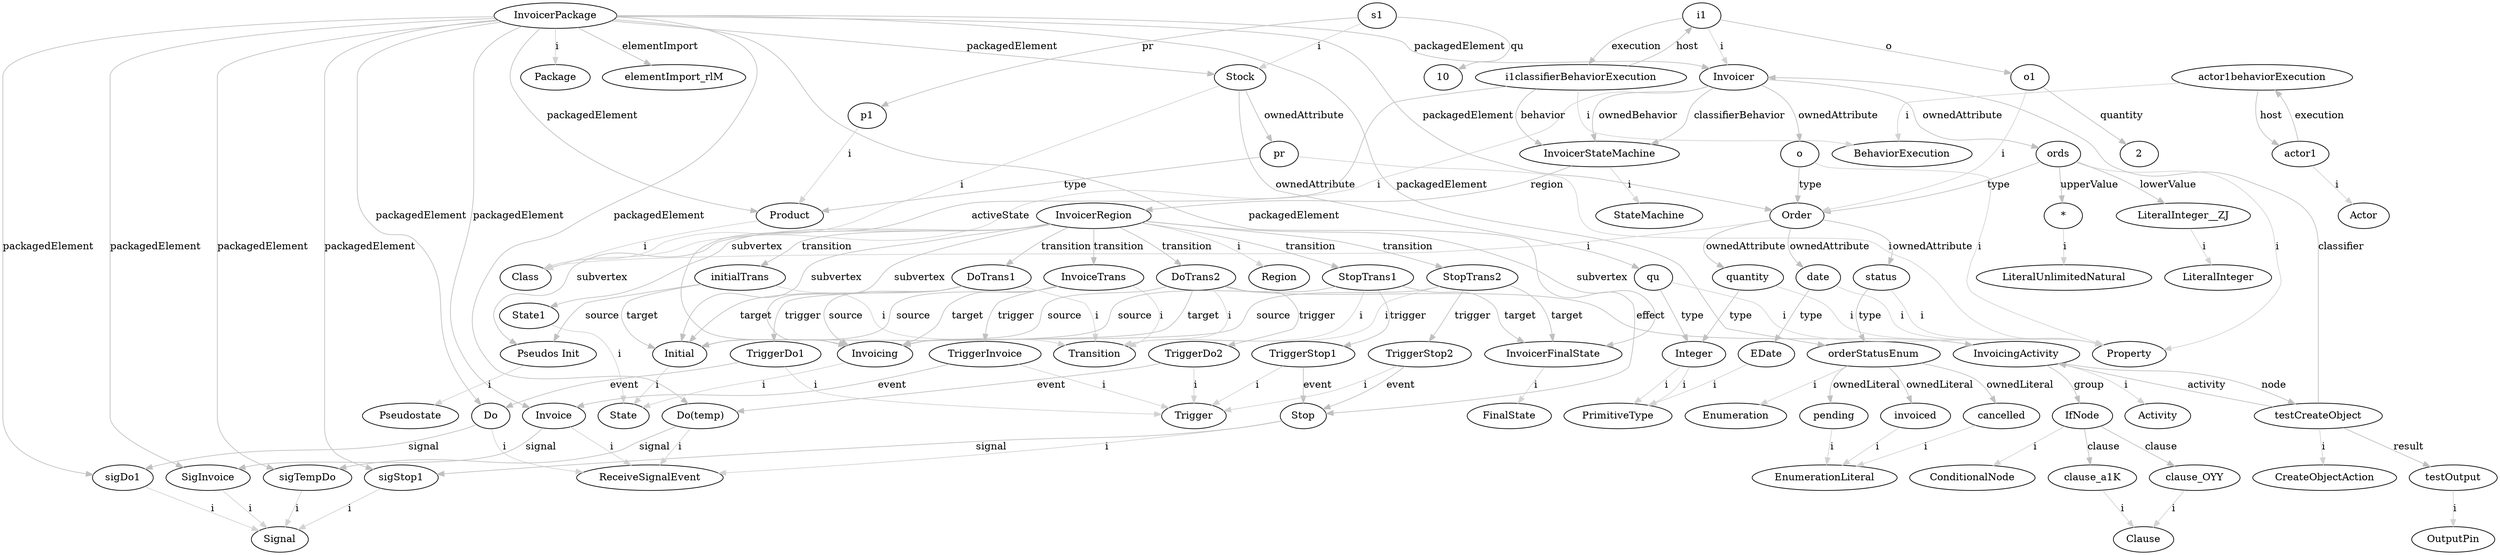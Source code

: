 digraph umlMetamodel {
	"InvoicerPackage" -> "Package" [label="i", color="lightgrey"]
	"InvoicerPackage" -> "elementImport_rlM" [label="elementImport", color="grey"]
	"InvoicerPackage" -> "Invoicer" [label="packagedElement", color="grey"]
	"Invoicer" -> "Class" [label="i", color="lightgrey"]
	"Invoicer" -> "InvoicerStateMachine" [label="classifierBehavior", color="grey"]
	"Invoicer" -> "o" [label="ownedAttribute", color="grey"]
	"o" -> "Property" [label="i", color="lightgrey"]
	"o" -> "Order" [label="type", color="grey"]
	"Invoicer" -> "ords" [label="ownedAttribute", color="grey"]
	"ords" -> "Property" [label="i", color="lightgrey"]
	"ords" -> "Order" [label="type", color="grey"]
	"ords" -> "*" [label="upperValue", color="grey"]
	"*" -> "LiteralUnlimitedNatural" [label="i", color="lightgrey"]
	"ords" -> "LiteralInteger__ZJ" [label="lowerValue", color="grey"]
	"LiteralInteger__ZJ" -> "LiteralInteger" [label="i", color="lightgrey"]
	"Invoicer" -> "InvoicerStateMachine" [label="ownedBehavior", color="grey"]
	"InvoicerStateMachine" -> "StateMachine" [label="i", color="lightgrey"]
	"InvoicerStateMachine" -> "InvoicerRegion" [label="region", color="grey"]
	"InvoicerRegion" -> "Region" [label="i", color="lightgrey"]
	"InvoicerRegion" -> "State1" [label="subvertex", color="grey"]
	"State1" -> "State" [label="i", color="lightgrey"]
	"InvoicerRegion" -> "Initial" [label="subvertex", color="grey"]
	"Initial" -> "State" [label="i", color="lightgrey"]
	"InvoicerRegion" -> "Pseudos Init" [label="subvertex", color="grey"]
	"Pseudos Init" -> "Pseudostate" [label="i", color="lightgrey"]
	"InvoicerRegion" -> "Invoicing" [label="subvertex", color="grey"]
	"Invoicing" -> "State" [label="i", color="lightgrey"]
	"InvoicerRegion" -> "InvoicerFinalState" [label="subvertex", color="grey"]
	"InvoicerFinalState" -> "FinalState" [label="i", color="lightgrey"]
	"InvoicerRegion" -> "initialTrans" [label="transition", color="grey"]
	"initialTrans" -> "Transition" [label="i", color="lightgrey"]
	"initialTrans" -> "Pseudos Init" [label="source", color="grey"]
	"initialTrans" -> "Initial" [label="target", color="grey"]
	"InvoicerRegion" -> "InvoiceTrans" [label="transition", color="grey"]
	"InvoiceTrans" -> "Transition" [label="i", color="lightgrey"]
	"InvoiceTrans" -> "Initial" [label="source", color="grey"]
	"InvoiceTrans" -> "Invoicing" [label="target", color="grey"]
	"InvoiceTrans" -> "TriggerInvoice" [label="trigger", color="grey"]
	"TriggerInvoice" -> "Trigger" [label="i", color="lightgrey"]
	"TriggerInvoice" -> "Invoice" [label="event", color="grey"]
	"InvoicerRegion" -> "DoTrans1" [label="transition", color="grey"]
	"DoTrans1" -> "Transition" [label="i", color="lightgrey"]
	"DoTrans1" -> "Invoicing" [label="source", color="grey"]
	"DoTrans1" -> "Initial" [label="target", color="grey"]
	"DoTrans1" -> "TriggerDo1" [label="trigger", color="grey"]
	"TriggerDo1" -> "Trigger" [label="i", color="lightgrey"]
	"TriggerDo1" -> "Do" [label="event", color="grey"]
	"InvoicerRegion" -> "StopTrans1" [label="transition", color="grey"]
	"StopTrans1" -> "Transition" [label="i", color="lightgrey"]
	"StopTrans1" -> "Initial" [label="source", color="grey"]
	"StopTrans1" -> "InvoicerFinalState" [label="target", color="grey"]
	"StopTrans1" -> "TriggerStop1" [label="trigger", color="grey"]
	"TriggerStop1" -> "Trigger" [label="i", color="lightgrey"]
	"TriggerStop1" -> "Stop" [label="event", color="grey"]
	"InvoicerRegion" -> "StopTrans2" [label="transition", color="grey"]
	"StopTrans2" -> "Transition" [label="i", color="lightgrey"]
	"StopTrans2" -> "Invoicing" [label="source", color="grey"]
	"StopTrans2" -> "InvoicerFinalState" [label="target", color="grey"]
	"StopTrans2" -> "TriggerStop2" [label="trigger", color="grey"]
	"TriggerStop2" -> "Trigger" [label="i", color="lightgrey"]
	"TriggerStop2" -> "Stop" [label="event", color="grey"]
	"InvoicerRegion" -> "DoTrans2" [label="transition", color="grey"]
	"DoTrans2" -> "Transition" [label="i", color="lightgrey"]
	"DoTrans2" -> "Invoicing" [label="source", color="grey"]
	"DoTrans2" -> "Invoicing" [label="target", color="grey"]
	"DoTrans2" -> "InvoicingActivity" [label="effect", color="grey"]
	"InvoicingActivity" -> "Activity" [label="i", color="lightgrey"]
	"InvoicingActivity" -> "testCreateObject" [label="node", color="grey"]
	"testCreateObject" -> "InvoicingActivity" [label="activity", color="grey"]
	"testCreateObject" -> "CreateObjectAction" [label="i", color="lightgrey"]
	"testCreateObject" -> "Invoicer" [label="classifier", color="grey"]
	"testCreateObject" -> "testOutput" [label="result", color="grey"]
	"testOutput" -> "OutputPin" [label="i", color="lightgrey"]
	"InvoicingActivity" -> "IfNode" [label="group", color="grey"]
	"IfNode" -> "ConditionalNode" [label="i", color="lightgrey"]
	"IfNode" -> "clause_OYY" [label="clause", color="grey"]
	"clause_OYY" -> "Clause" [label="i", color="lightgrey"]
	"IfNode" -> "clause_a1K" [label="clause", color="grey"]
	"clause_a1K" -> "Clause" [label="i", color="lightgrey"]
	"DoTrans2" -> "TriggerDo2" [label="trigger", color="grey"]
	"TriggerDo2" -> "Trigger" [label="i", color="lightgrey"]
	"TriggerDo2" -> "Do(temp)" [label="event", color="grey"]
	"InvoicerPackage" -> "Do" [label="packagedElement", color="grey"]
	"Do" -> "ReceiveSignalEvent" [label="i", color="lightgrey"]
	"Do" -> "sigDo1" [label="signal", color="grey"]
	"InvoicerPackage" -> "sigDo1" [label="packagedElement", color="grey"]
	"sigDo1" -> "Signal" [label="i", color="lightgrey"]
	"InvoicerPackage" -> "Do(temp)" [label="packagedElement", color="grey"]
	"Do(temp)" -> "ReceiveSignalEvent" [label="i", color="lightgrey"]
	"Do(temp)" -> "sigTempDo" [label="signal", color="grey"]
	"InvoicerPackage" -> "sigTempDo" [label="packagedElement", color="grey"]
	"sigTempDo" -> "Signal" [label="i", color="lightgrey"]
	"InvoicerPackage" -> "Stop" [label="packagedElement", color="grey"]
	"Stop" -> "ReceiveSignalEvent" [label="i", color="lightgrey"]
	"Stop" -> "sigStop1" [label="signal", color="grey"]
	"InvoicerPackage" -> "sigStop1" [label="packagedElement", color="grey"]
	"sigStop1" -> "Signal" [label="i", color="lightgrey"]
	"InvoicerPackage" -> "Invoice" [label="packagedElement", color="grey"]
	"Invoice" -> "ReceiveSignalEvent" [label="i", color="lightgrey"]
	"Invoice" -> "SigInvoice" [label="signal", color="grey"]
	"InvoicerPackage" -> "SigInvoice" [label="packagedElement", color="grey"]
	"SigInvoice" -> "Signal" [label="i", color="lightgrey"]
	"InvoicerPackage" -> "Order" [label="packagedElement", color="grey"]
	"Order" -> "Class" [label="i", color="lightgrey"]
	"Order" -> "quantity" [label="ownedAttribute", color="grey"]
	"quantity" -> "Property" [label="i", color="lightgrey"]
	"quantity" -> "Integer" [label="type", color="grey"]
	"Integer" -> "PrimitiveType" [label="i", color="lightgrey"]
	"Order" -> "date" [label="ownedAttribute", color="grey"]
	"date" -> "Property" [label="i", color="lightgrey"]
	"date" -> "EDate" [label="type", color="grey"]
	"EDate" -> "PrimitiveType" [label="i", color="lightgrey"]
	"Order" -> "status" [label="ownedAttribute", color="grey"]
	"status" -> "Property" [label="i", color="lightgrey"]
	"status" -> "orderStatusEnum" [label="type", color="grey"]
	"InvoicerPackage" -> "Stock" [label="packagedElement", color="grey"]
	"Stock" -> "Class" [label="i", color="lightgrey"]
	"Stock" -> "pr" [label="ownedAttribute", color="grey"]
	"pr" -> "Property" [label="i", color="lightgrey"]
	"pr" -> "Product" [label="type", color="grey"]
	"Stock" -> "qu" [label="ownedAttribute", color="grey"]
	"qu" -> "Property" [label="i", color="lightgrey"]
	"qu" -> "Integer" [label="type", color="grey"]
	"Integer" -> "PrimitiveType" [label="i", color="lightgrey"]
	"InvoicerPackage" -> "Product" [label="packagedElement", color="grey"]
	"Product" -> "Class" [label="i", color="lightgrey"]
	"InvoicerPackage" -> "orderStatusEnum" [label="packagedElement", color="grey"]
	"orderStatusEnum" -> "Enumeration" [label="i", color="lightgrey"]
	"orderStatusEnum" -> "pending" [label="ownedLiteral", color="grey"]
	"pending" -> "EnumerationLiteral" [label="i", color="lightgrey"]
	"orderStatusEnum" -> "invoiced" [label="ownedLiteral", color="grey"]
	"invoiced" -> "EnumerationLiteral" [label="i", color="lightgrey"]
	"orderStatusEnum" -> "cancelled" [label="ownedLiteral", color="grey"]
	"cancelled" -> "EnumerationLiteral" [label="i", color="lightgrey"]
	"i1" -> "Invoicer" [label="i", color="lightgrey"]
	"i1classifierBehaviorExecution" -> "BehaviorExecution" [label="i", color="lightgrey"]
	"i1" -> "i1classifierBehaviorExecution" [label="execution", color="grey"]
	"i1classifierBehaviorExecution" -> "i1" [label="host", color="grey"]
	"i1classifierBehaviorExecution" -> "InvoicerStateMachine" [label="behavior", color="grey"]
	"i1classifierBehaviorExecution" -> "Invoicing" [label="activeState", color="grey"]
	"i1" -> "o1" [label="o", color="grey"]
	"o1" -> "Order" [label="i", color="lightgrey"]
	"o1" -> "2" [label="quantity", color="grey"]
	"s1" -> "Stock" [label="i", color="lightgrey"]
	"s1" -> "p1" [label="pr", color="grey"]
	"s1" -> "10" [label="qu", color="grey"]
	"p1" -> "Product" [label="i", color="lightgrey"]
	"actor1" -> "Actor" [label="i", color="lightgrey"]
	"actor1behaviorExecution" -> "BehaviorExecution" [label="i", color="lightgrey"]
	"actor1" -> "actor1behaviorExecution" [label="execution", color="grey"]
	"actor1behaviorExecution" -> "actor1" [label="host", color="grey"]
}
